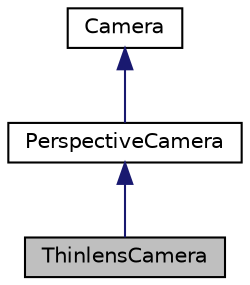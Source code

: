 digraph "ThinlensCamera"
{
 // LATEX_PDF_SIZE
  edge [fontname="Helvetica",fontsize="10",labelfontname="Helvetica",labelfontsize="10"];
  node [fontname="Helvetica",fontsize="10",shape="box"];
  Node1 [label="ThinlensCamera",height=0.2,width=0.4,color="black", fillcolor="grey75", style="filled", fontcolor="black",tooltip="Thinlens camera."];
  Node2 -> Node1 [dir="back",color="midnightblue",fontsize="10",style="solid"];
  Node2 [label="PerspectiveCamera",height=0.2,width=0.4,color="black", fillcolor="white", style="filled",URL="$class_perspective_camera.html",tooltip="Base class for all perspective camera."];
  Node3 -> Node2 [dir="back",color="midnightblue",fontsize="10",style="solid"];
  Node3 [label="Camera",height=0.2,width=0.4,color="black", fillcolor="white", style="filled",URL="$class_camera.html",tooltip="Base class for all camera."];
}
